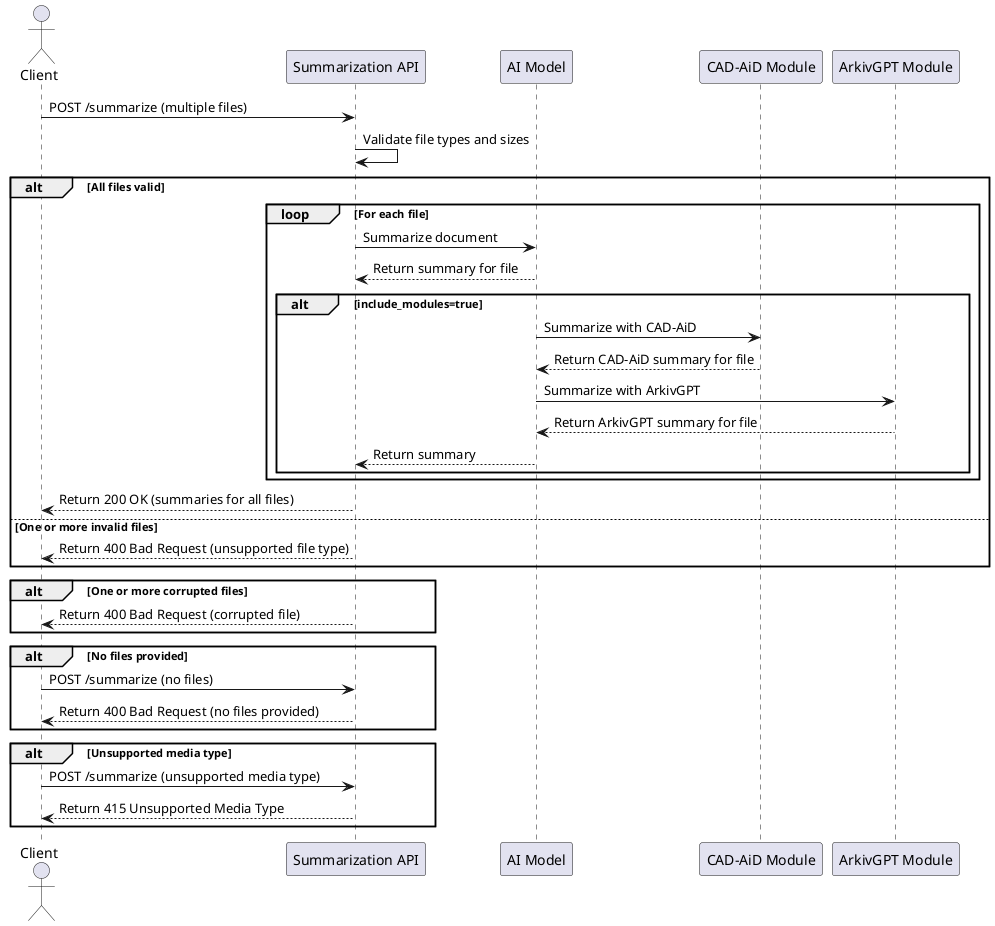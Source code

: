 @startuml summarize-single
actor Client
participant API as "Summarization API"
participant Model as "AI Model"
participant CAD_AiD as "CAD-AiD Module"
participant ArkivGPT as "ArkivGPT Module"

Client -> API: POST /summarize (multiple files)
API -> API: Validate file types and sizes

alt All files valid
    loop For each file
        API -> Model: Summarize document
        Model --> API: Return summary for file
        alt include_modules=true
            Model -> CAD_AiD: Summarize with CAD-AiD
            CAD_AiD --> Model: Return CAD-AiD summary for file
            Model -> ArkivGPT: Summarize with ArkivGPT
            ArkivGPT --> Model: Return ArkivGPT summary for file
            Model --> API: Return summary
        end
    end
    API --> Client: Return 200 OK (summaries for all files)
else One or more invalid files
    API --> Client: Return 400 Bad Request (unsupported file type)
end

alt One or more corrupted files
    API --> Client: Return 400 Bad Request (corrupted file)
end

alt No files provided
    Client -> API: POST /summarize (no files)
    API --> Client: Return 400 Bad Request (no files provided)
end

alt Unsupported media type
    Client -> API: POST /summarize (unsupported media type)
    API --> Client: Return 415 Unsupported Media Type
end

@enduml
